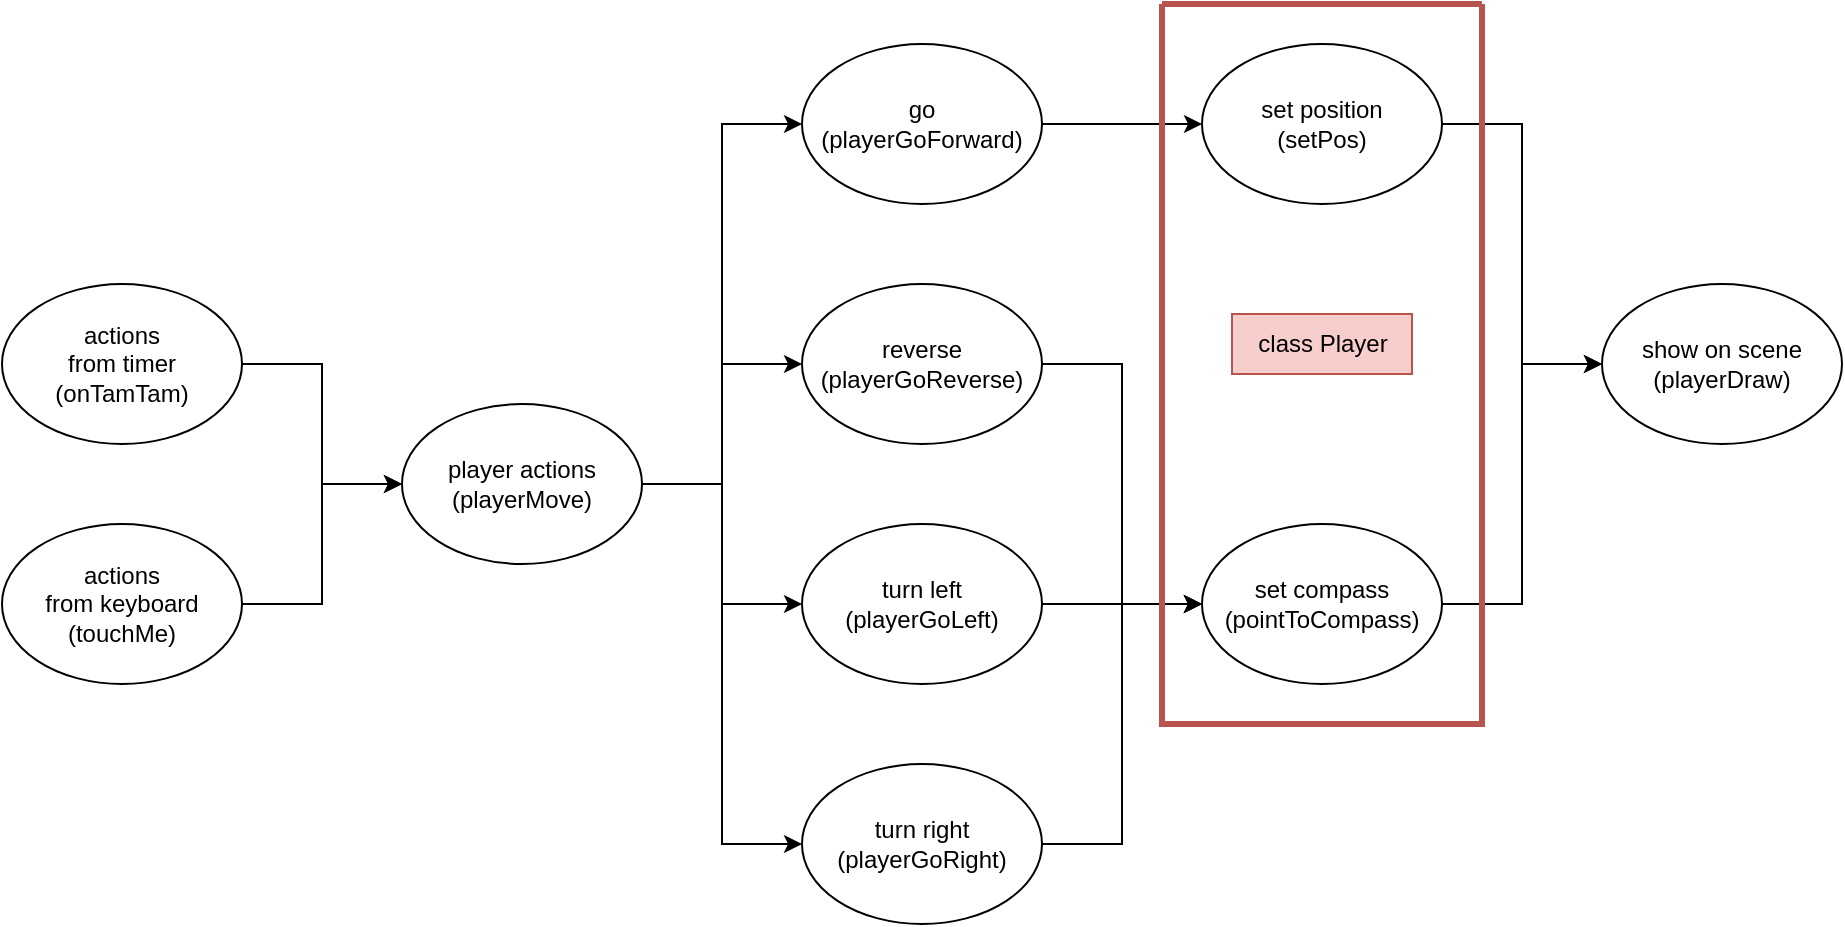 <mxfile version="21.3.7" type="device">
  <diagram name="Pàgina-1" id="iRYxVD3ajKkidl4u7RNc">
    <mxGraphModel dx="1434" dy="866" grid="1" gridSize="10" guides="1" tooltips="1" connect="1" arrows="1" fold="1" page="1" pageScale="1" pageWidth="1169" pageHeight="827" math="0" shadow="0">
      <root>
        <mxCell id="0" />
        <mxCell id="1" parent="0" />
        <mxCell id="L46B3ZiNC23wrgTYQKNn-14" style="edgeStyle=orthogonalEdgeStyle;rounded=0;orthogonalLoop=1;jettySize=auto;html=1;exitX=1;exitY=0.5;exitDx=0;exitDy=0;" edge="1" parent="1" source="L46B3ZiNC23wrgTYQKNn-1" target="L46B3ZiNC23wrgTYQKNn-3">
          <mxGeometry relative="1" as="geometry" />
        </mxCell>
        <mxCell id="L46B3ZiNC23wrgTYQKNn-1" value="actions&lt;br&gt;from timer&lt;br&gt;(onTamTam)" style="ellipse;whiteSpace=wrap;html=1;" vertex="1" parent="1">
          <mxGeometry x="40" y="200" width="120" height="80" as="geometry" />
        </mxCell>
        <mxCell id="L46B3ZiNC23wrgTYQKNn-15" style="edgeStyle=orthogonalEdgeStyle;rounded=0;orthogonalLoop=1;jettySize=auto;html=1;exitX=1;exitY=0.5;exitDx=0;exitDy=0;entryX=0;entryY=0.5;entryDx=0;entryDy=0;" edge="1" parent="1" source="L46B3ZiNC23wrgTYQKNn-2" target="L46B3ZiNC23wrgTYQKNn-3">
          <mxGeometry relative="1" as="geometry" />
        </mxCell>
        <mxCell id="L46B3ZiNC23wrgTYQKNn-2" value="actions&lt;br&gt;from keyboard&lt;br&gt;(touchMe)" style="ellipse;whiteSpace=wrap;html=1;" vertex="1" parent="1">
          <mxGeometry x="40" y="320" width="120" height="80" as="geometry" />
        </mxCell>
        <mxCell id="L46B3ZiNC23wrgTYQKNn-16" style="edgeStyle=orthogonalEdgeStyle;rounded=0;orthogonalLoop=1;jettySize=auto;html=1;exitX=1;exitY=0.5;exitDx=0;exitDy=0;entryX=0;entryY=0.5;entryDx=0;entryDy=0;" edge="1" parent="1" source="L46B3ZiNC23wrgTYQKNn-3" target="L46B3ZiNC23wrgTYQKNn-5">
          <mxGeometry relative="1" as="geometry" />
        </mxCell>
        <mxCell id="L46B3ZiNC23wrgTYQKNn-18" style="edgeStyle=orthogonalEdgeStyle;rounded=0;orthogonalLoop=1;jettySize=auto;html=1;exitX=1;exitY=0.5;exitDx=0;exitDy=0;entryX=0;entryY=0.5;entryDx=0;entryDy=0;" edge="1" parent="1" source="L46B3ZiNC23wrgTYQKNn-3" target="L46B3ZiNC23wrgTYQKNn-7">
          <mxGeometry relative="1" as="geometry" />
        </mxCell>
        <mxCell id="L46B3ZiNC23wrgTYQKNn-30" style="edgeStyle=orthogonalEdgeStyle;rounded=0;orthogonalLoop=1;jettySize=auto;html=1;exitX=1;exitY=0.5;exitDx=0;exitDy=0;entryX=0;entryY=0.5;entryDx=0;entryDy=0;" edge="1" parent="1" source="L46B3ZiNC23wrgTYQKNn-3" target="L46B3ZiNC23wrgTYQKNn-4">
          <mxGeometry relative="1" as="geometry" />
        </mxCell>
        <mxCell id="L46B3ZiNC23wrgTYQKNn-31" style="edgeStyle=orthogonalEdgeStyle;rounded=0;orthogonalLoop=1;jettySize=auto;html=1;exitX=1;exitY=0.5;exitDx=0;exitDy=0;entryX=0;entryY=0.5;entryDx=0;entryDy=0;" edge="1" parent="1" source="L46B3ZiNC23wrgTYQKNn-3" target="L46B3ZiNC23wrgTYQKNn-6">
          <mxGeometry relative="1" as="geometry" />
        </mxCell>
        <mxCell id="L46B3ZiNC23wrgTYQKNn-3" value="player actions&lt;br&gt;(playerMove)" style="ellipse;whiteSpace=wrap;html=1;" vertex="1" parent="1">
          <mxGeometry x="240" y="260" width="120" height="80" as="geometry" />
        </mxCell>
        <mxCell id="L46B3ZiNC23wrgTYQKNn-33" style="edgeStyle=orthogonalEdgeStyle;rounded=0;orthogonalLoop=1;jettySize=auto;html=1;exitX=1;exitY=0.5;exitDx=0;exitDy=0;entryX=0;entryY=0.5;entryDx=0;entryDy=0;" edge="1" parent="1" source="L46B3ZiNC23wrgTYQKNn-4" target="L46B3ZiNC23wrgTYQKNn-32">
          <mxGeometry relative="1" as="geometry" />
        </mxCell>
        <mxCell id="L46B3ZiNC23wrgTYQKNn-4" value="go&lt;br&gt;(playerGoForward)" style="ellipse;whiteSpace=wrap;html=1;" vertex="1" parent="1">
          <mxGeometry x="440" y="80" width="120" height="80" as="geometry" />
        </mxCell>
        <mxCell id="L46B3ZiNC23wrgTYQKNn-22" style="edgeStyle=orthogonalEdgeStyle;rounded=0;orthogonalLoop=1;jettySize=auto;html=1;exitX=1;exitY=0.5;exitDx=0;exitDy=0;entryX=0;entryY=0.5;entryDx=0;entryDy=0;" edge="1" parent="1" source="L46B3ZiNC23wrgTYQKNn-5" target="L46B3ZiNC23wrgTYQKNn-19">
          <mxGeometry relative="1" as="geometry" />
        </mxCell>
        <mxCell id="L46B3ZiNC23wrgTYQKNn-5" value="reverse&lt;br&gt;(playerGoReverse)" style="ellipse;whiteSpace=wrap;html=1;" vertex="1" parent="1">
          <mxGeometry x="440" y="200" width="120" height="80" as="geometry" />
        </mxCell>
        <mxCell id="L46B3ZiNC23wrgTYQKNn-23" style="edgeStyle=orthogonalEdgeStyle;rounded=0;orthogonalLoop=1;jettySize=auto;html=1;exitX=1;exitY=0.5;exitDx=0;exitDy=0;entryX=0;entryY=0.5;entryDx=0;entryDy=0;" edge="1" parent="1" source="L46B3ZiNC23wrgTYQKNn-6" target="L46B3ZiNC23wrgTYQKNn-19">
          <mxGeometry relative="1" as="geometry" />
        </mxCell>
        <mxCell id="L46B3ZiNC23wrgTYQKNn-6" value="turn left&lt;br&gt;(playerGoLeft)" style="ellipse;whiteSpace=wrap;html=1;" vertex="1" parent="1">
          <mxGeometry x="440" y="320" width="120" height="80" as="geometry" />
        </mxCell>
        <mxCell id="L46B3ZiNC23wrgTYQKNn-24" style="edgeStyle=orthogonalEdgeStyle;rounded=0;orthogonalLoop=1;jettySize=auto;html=1;exitX=1;exitY=0.5;exitDx=0;exitDy=0;entryX=0;entryY=0.5;entryDx=0;entryDy=0;" edge="1" parent="1" source="L46B3ZiNC23wrgTYQKNn-7" target="L46B3ZiNC23wrgTYQKNn-19">
          <mxGeometry relative="1" as="geometry" />
        </mxCell>
        <mxCell id="L46B3ZiNC23wrgTYQKNn-7" value="turn right&lt;br&gt;(playerGoRight)" style="ellipse;whiteSpace=wrap;html=1;" vertex="1" parent="1">
          <mxGeometry x="440" y="440" width="120" height="80" as="geometry" />
        </mxCell>
        <mxCell id="L46B3ZiNC23wrgTYQKNn-19" value="set compass&lt;br&gt;(pointToCompass)" style="ellipse;whiteSpace=wrap;html=1;" vertex="1" parent="1">
          <mxGeometry x="640" y="320" width="120" height="80" as="geometry" />
        </mxCell>
        <mxCell id="L46B3ZiNC23wrgTYQKNn-28" style="edgeStyle=orthogonalEdgeStyle;rounded=0;orthogonalLoop=1;jettySize=auto;html=1;exitX=1;exitY=0.5;exitDx=0;exitDy=0;entryX=0;entryY=0.5;entryDx=0;entryDy=0;" edge="1" parent="1" source="L46B3ZiNC23wrgTYQKNn-19" target="L46B3ZiNC23wrgTYQKNn-21">
          <mxGeometry relative="1" as="geometry">
            <mxPoint x="800" y="360" as="sourcePoint" />
          </mxGeometry>
        </mxCell>
        <mxCell id="L46B3ZiNC23wrgTYQKNn-21" value="show on scene&lt;br&gt;(playerDraw)" style="ellipse;whiteSpace=wrap;html=1;" vertex="1" parent="1">
          <mxGeometry x="840" y="200" width="120" height="80" as="geometry" />
        </mxCell>
        <mxCell id="L46B3ZiNC23wrgTYQKNn-35" style="edgeStyle=orthogonalEdgeStyle;rounded=0;orthogonalLoop=1;jettySize=auto;html=1;exitX=1;exitY=0.5;exitDx=0;exitDy=0;entryX=0;entryY=0.5;entryDx=0;entryDy=0;" edge="1" parent="1" source="L46B3ZiNC23wrgTYQKNn-32" target="L46B3ZiNC23wrgTYQKNn-21">
          <mxGeometry relative="1" as="geometry" />
        </mxCell>
        <mxCell id="L46B3ZiNC23wrgTYQKNn-37" value="" style="swimlane;startSize=0;fillColor=#f8cecc;strokeColor=#b85450;fillStyle=solid;strokeWidth=3;rounded=1;" vertex="1" parent="1">
          <mxGeometry x="620" y="60" width="160" height="360" as="geometry" />
        </mxCell>
        <mxCell id="L46B3ZiNC23wrgTYQKNn-38" value="class Player" style="text;html=1;align=center;verticalAlign=middle;resizable=0;points=[];autosize=1;strokeColor=#b85450;fillColor=#f8cecc;" vertex="1" parent="L46B3ZiNC23wrgTYQKNn-37">
          <mxGeometry x="35" y="155" width="90" height="30" as="geometry" />
        </mxCell>
        <mxCell id="L46B3ZiNC23wrgTYQKNn-32" value="set position&lt;br&gt;(setPos)" style="ellipse;whiteSpace=wrap;html=1;" vertex="1" parent="L46B3ZiNC23wrgTYQKNn-37">
          <mxGeometry x="20" y="20" width="120" height="80" as="geometry" />
        </mxCell>
      </root>
    </mxGraphModel>
  </diagram>
</mxfile>
